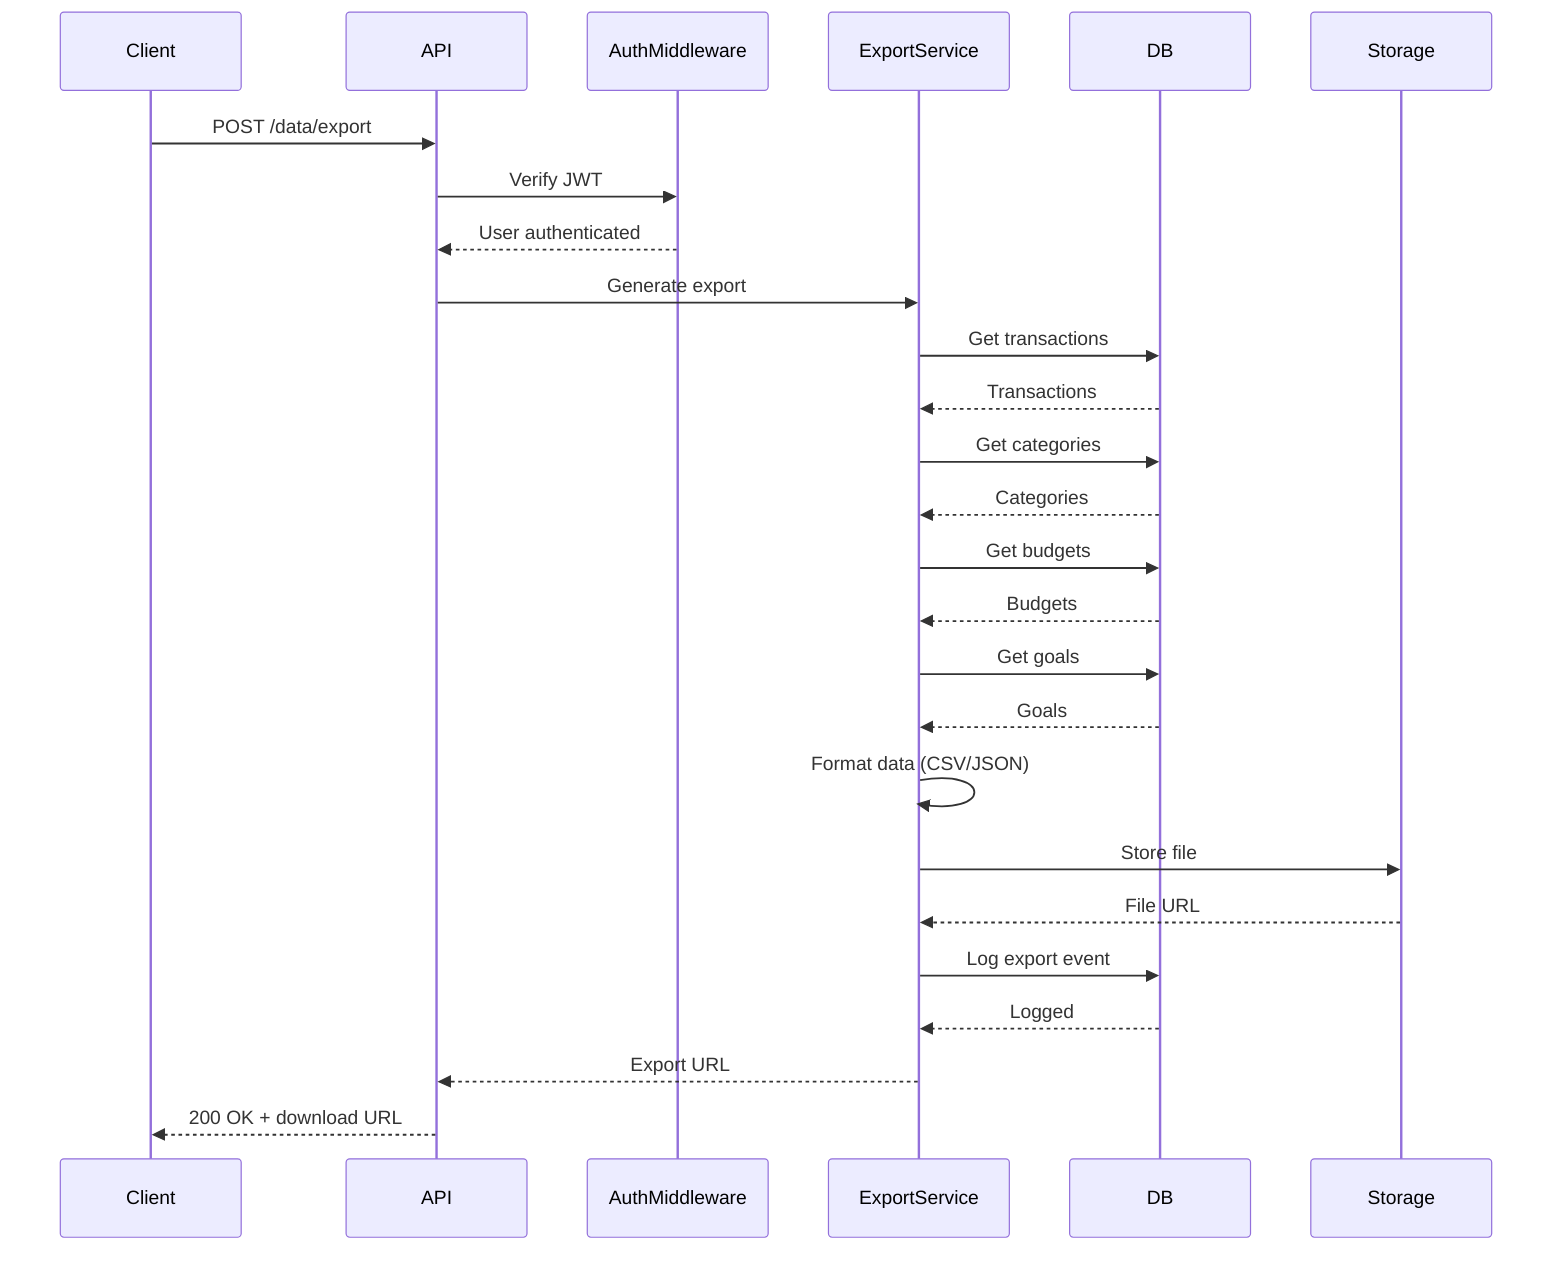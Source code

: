 sequenceDiagram
    participant Client
    participant API
    participant AuthMiddleware
    participant ExportService
    participant DB
    participant Storage
    
    Client->>API: POST /data/export
    API->>AuthMiddleware: Verify JWT
    AuthMiddleware-->>API: User authenticated
    API->>ExportService: Generate export
    ExportService->>DB: Get transactions
    DB-->>ExportService: Transactions
    ExportService->>DB: Get categories
    DB-->>ExportService: Categories
    ExportService->>DB: Get budgets
    DB-->>ExportService: Budgets
    ExportService->>DB: Get goals
    DB-->>ExportService: Goals
    ExportService->>ExportService: Format data (CSV/JSON)
    ExportService->>Storage: Store file
    Storage-->>ExportService: File URL
    ExportService->>DB: Log export event
    DB-->>ExportService: Logged
    ExportService-->>API: Export URL
    API-->>Client: 200 OK + download URL